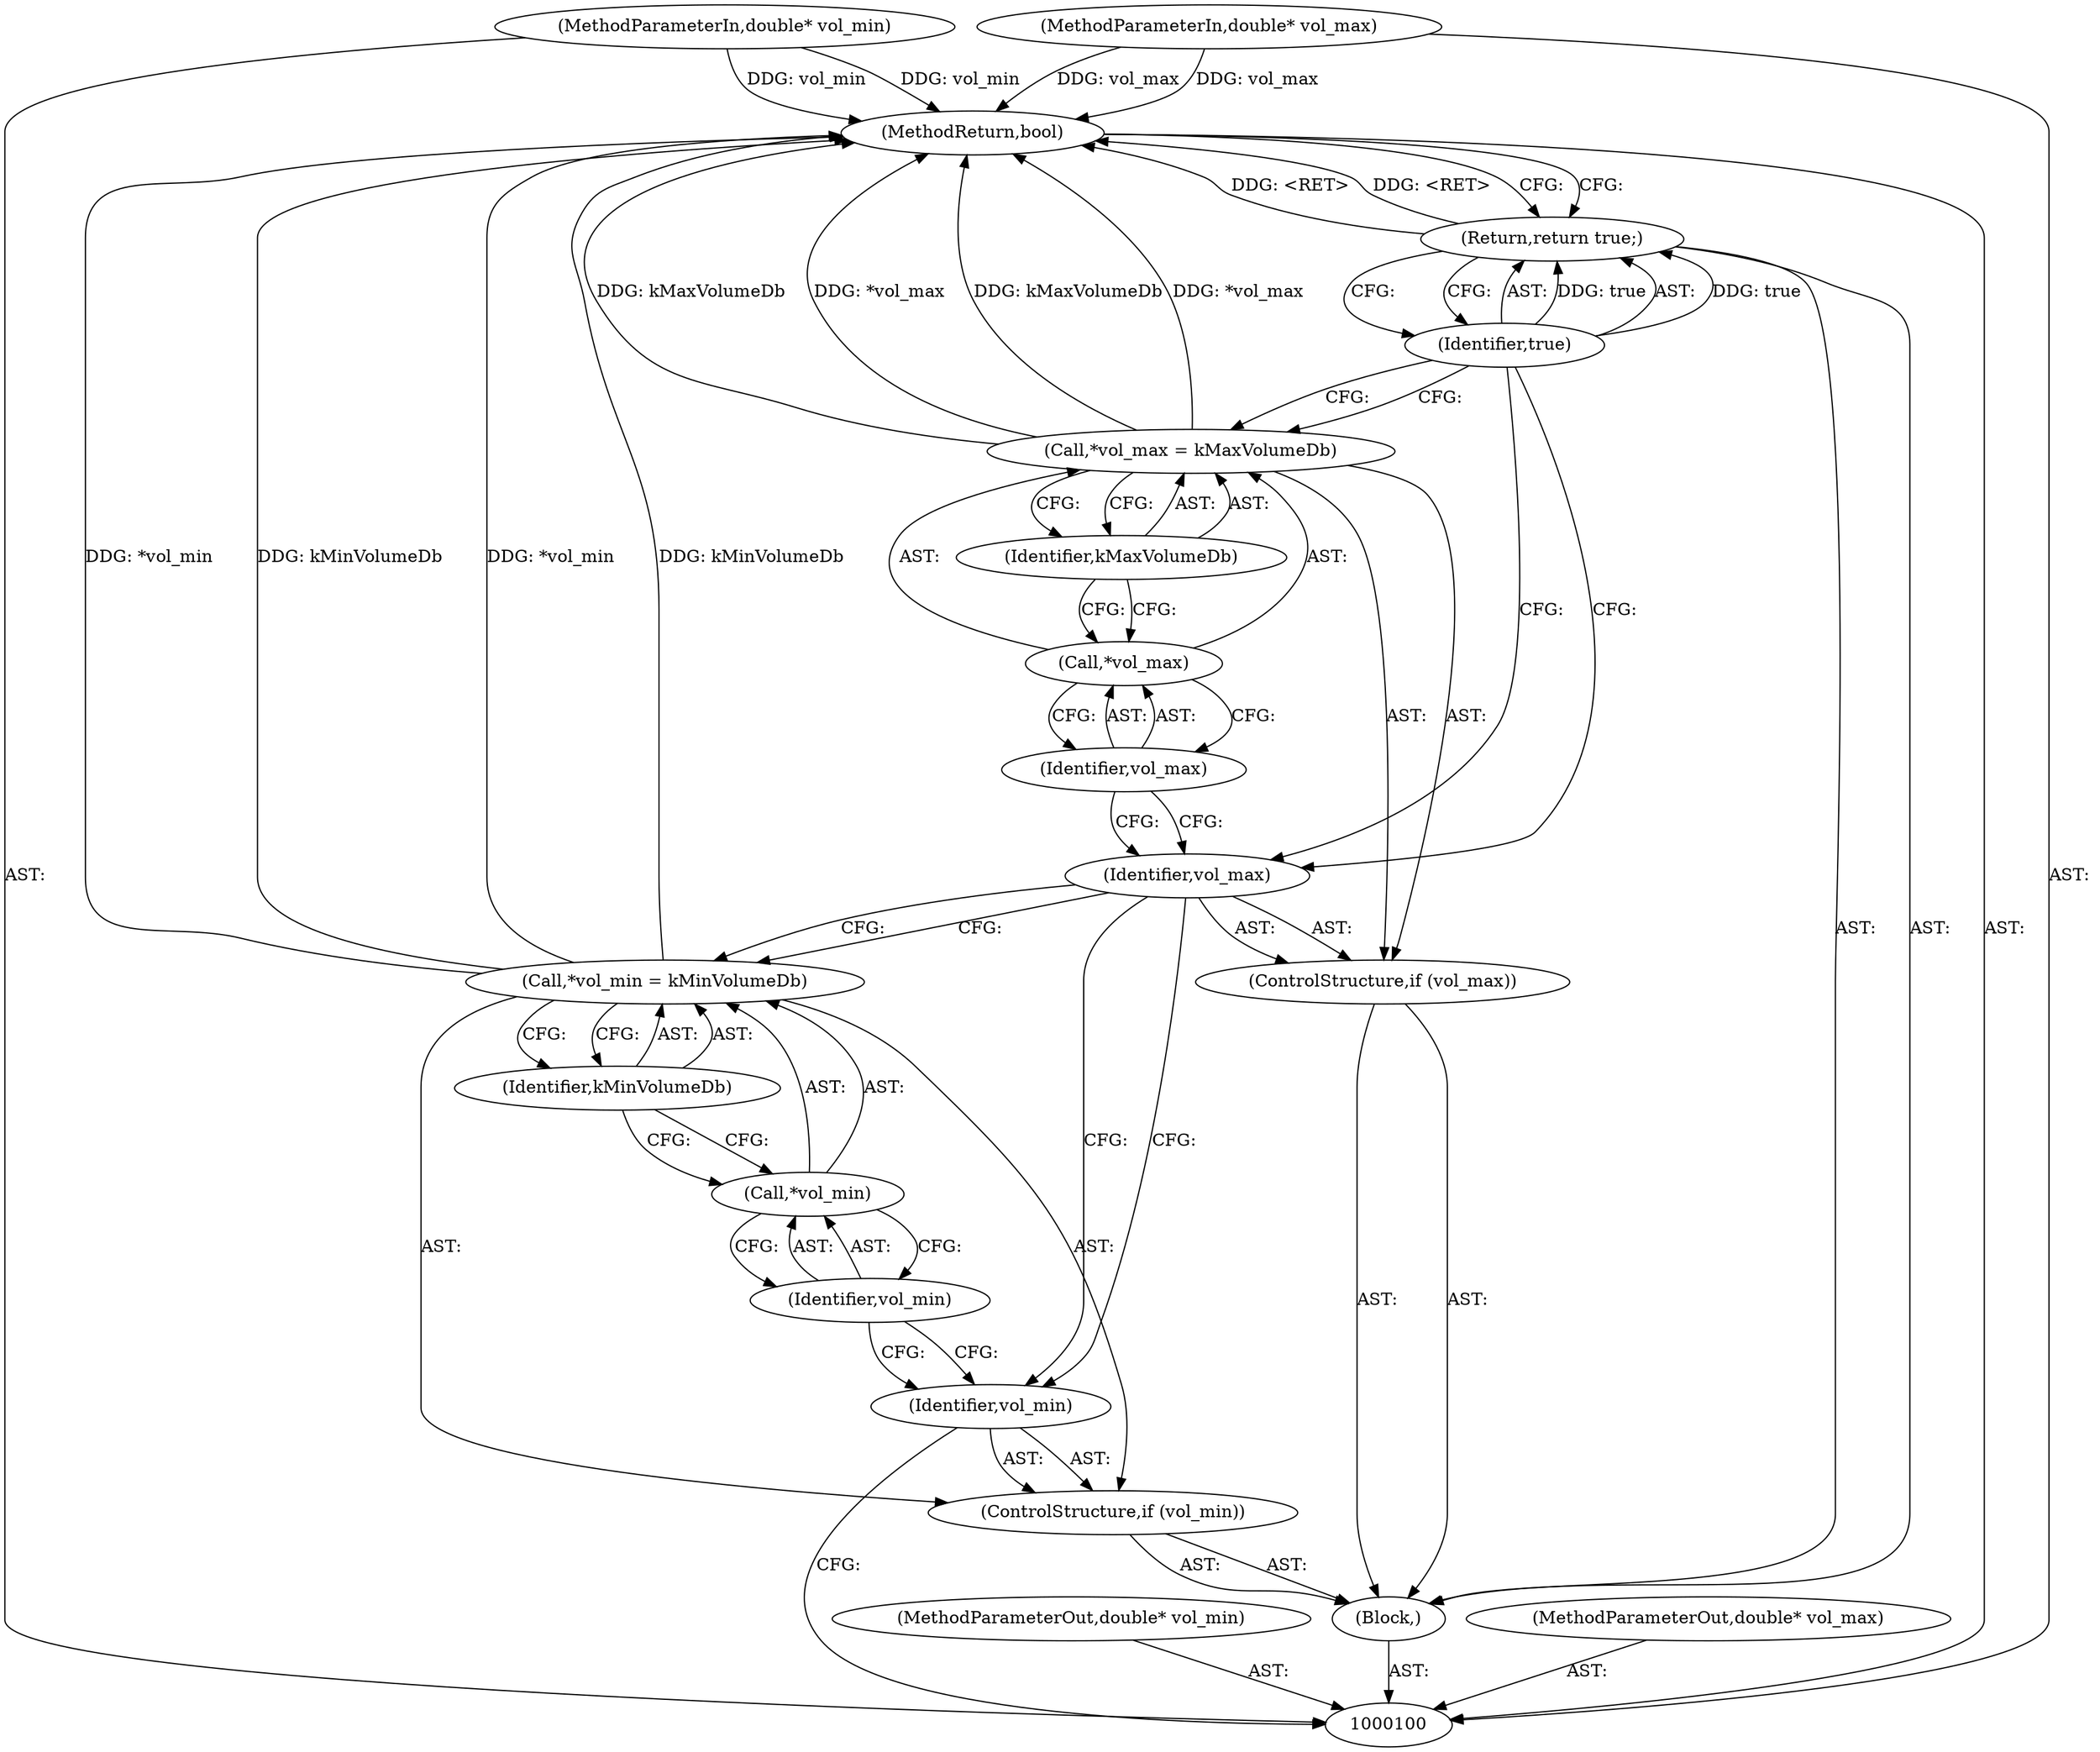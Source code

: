 digraph "0_Chrome_51dfe5e3b332bcea02fb4d4c7493ae841106dd9b_17" {
"1000118" [label="(MethodReturn,bool)"];
"1000101" [label="(MethodParameterIn,double* vol_min)"];
"1000133" [label="(MethodParameterOut,double* vol_min)"];
"1000102" [label="(MethodParameterIn,double* vol_max)"];
"1000134" [label="(MethodParameterOut,double* vol_max)"];
"1000103" [label="(Block,)"];
"1000104" [label="(ControlStructure,if (vol_min))"];
"1000105" [label="(Identifier,vol_min)"];
"1000109" [label="(Identifier,kMinVolumeDb)"];
"1000106" [label="(Call,*vol_min = kMinVolumeDb)"];
"1000107" [label="(Call,*vol_min)"];
"1000108" [label="(Identifier,vol_min)"];
"1000110" [label="(ControlStructure,if (vol_max))"];
"1000111" [label="(Identifier,vol_max)"];
"1000115" [label="(Identifier,kMaxVolumeDb)"];
"1000112" [label="(Call,*vol_max = kMaxVolumeDb)"];
"1000113" [label="(Call,*vol_max)"];
"1000114" [label="(Identifier,vol_max)"];
"1000117" [label="(Identifier,true)"];
"1000116" [label="(Return,return true;)"];
"1000118" -> "1000100"  [label="AST: "];
"1000118" -> "1000116"  [label="CFG: "];
"1000116" -> "1000118"  [label="DDG: <RET>"];
"1000106" -> "1000118"  [label="DDG: *vol_min"];
"1000106" -> "1000118"  [label="DDG: kMinVolumeDb"];
"1000112" -> "1000118"  [label="DDG: kMaxVolumeDb"];
"1000112" -> "1000118"  [label="DDG: *vol_max"];
"1000102" -> "1000118"  [label="DDG: vol_max"];
"1000101" -> "1000118"  [label="DDG: vol_min"];
"1000101" -> "1000100"  [label="AST: "];
"1000101" -> "1000118"  [label="DDG: vol_min"];
"1000133" -> "1000100"  [label="AST: "];
"1000102" -> "1000100"  [label="AST: "];
"1000102" -> "1000118"  [label="DDG: vol_max"];
"1000134" -> "1000100"  [label="AST: "];
"1000103" -> "1000100"  [label="AST: "];
"1000104" -> "1000103"  [label="AST: "];
"1000110" -> "1000103"  [label="AST: "];
"1000116" -> "1000103"  [label="AST: "];
"1000104" -> "1000103"  [label="AST: "];
"1000105" -> "1000104"  [label="AST: "];
"1000106" -> "1000104"  [label="AST: "];
"1000105" -> "1000104"  [label="AST: "];
"1000105" -> "1000100"  [label="CFG: "];
"1000108" -> "1000105"  [label="CFG: "];
"1000111" -> "1000105"  [label="CFG: "];
"1000109" -> "1000106"  [label="AST: "];
"1000109" -> "1000107"  [label="CFG: "];
"1000106" -> "1000109"  [label="CFG: "];
"1000106" -> "1000104"  [label="AST: "];
"1000106" -> "1000109"  [label="CFG: "];
"1000107" -> "1000106"  [label="AST: "];
"1000109" -> "1000106"  [label="AST: "];
"1000111" -> "1000106"  [label="CFG: "];
"1000106" -> "1000118"  [label="DDG: *vol_min"];
"1000106" -> "1000118"  [label="DDG: kMinVolumeDb"];
"1000107" -> "1000106"  [label="AST: "];
"1000107" -> "1000108"  [label="CFG: "];
"1000108" -> "1000107"  [label="AST: "];
"1000109" -> "1000107"  [label="CFG: "];
"1000108" -> "1000107"  [label="AST: "];
"1000108" -> "1000105"  [label="CFG: "];
"1000107" -> "1000108"  [label="CFG: "];
"1000110" -> "1000103"  [label="AST: "];
"1000111" -> "1000110"  [label="AST: "];
"1000112" -> "1000110"  [label="AST: "];
"1000111" -> "1000110"  [label="AST: "];
"1000111" -> "1000106"  [label="CFG: "];
"1000111" -> "1000105"  [label="CFG: "];
"1000114" -> "1000111"  [label="CFG: "];
"1000117" -> "1000111"  [label="CFG: "];
"1000115" -> "1000112"  [label="AST: "];
"1000115" -> "1000113"  [label="CFG: "];
"1000112" -> "1000115"  [label="CFG: "];
"1000112" -> "1000110"  [label="AST: "];
"1000112" -> "1000115"  [label="CFG: "];
"1000113" -> "1000112"  [label="AST: "];
"1000115" -> "1000112"  [label="AST: "];
"1000117" -> "1000112"  [label="CFG: "];
"1000112" -> "1000118"  [label="DDG: kMaxVolumeDb"];
"1000112" -> "1000118"  [label="DDG: *vol_max"];
"1000113" -> "1000112"  [label="AST: "];
"1000113" -> "1000114"  [label="CFG: "];
"1000114" -> "1000113"  [label="AST: "];
"1000115" -> "1000113"  [label="CFG: "];
"1000114" -> "1000113"  [label="AST: "];
"1000114" -> "1000111"  [label="CFG: "];
"1000113" -> "1000114"  [label="CFG: "];
"1000117" -> "1000116"  [label="AST: "];
"1000117" -> "1000112"  [label="CFG: "];
"1000117" -> "1000111"  [label="CFG: "];
"1000116" -> "1000117"  [label="CFG: "];
"1000117" -> "1000116"  [label="DDG: true"];
"1000116" -> "1000103"  [label="AST: "];
"1000116" -> "1000117"  [label="CFG: "];
"1000117" -> "1000116"  [label="AST: "];
"1000118" -> "1000116"  [label="CFG: "];
"1000116" -> "1000118"  [label="DDG: <RET>"];
"1000117" -> "1000116"  [label="DDG: true"];
}

